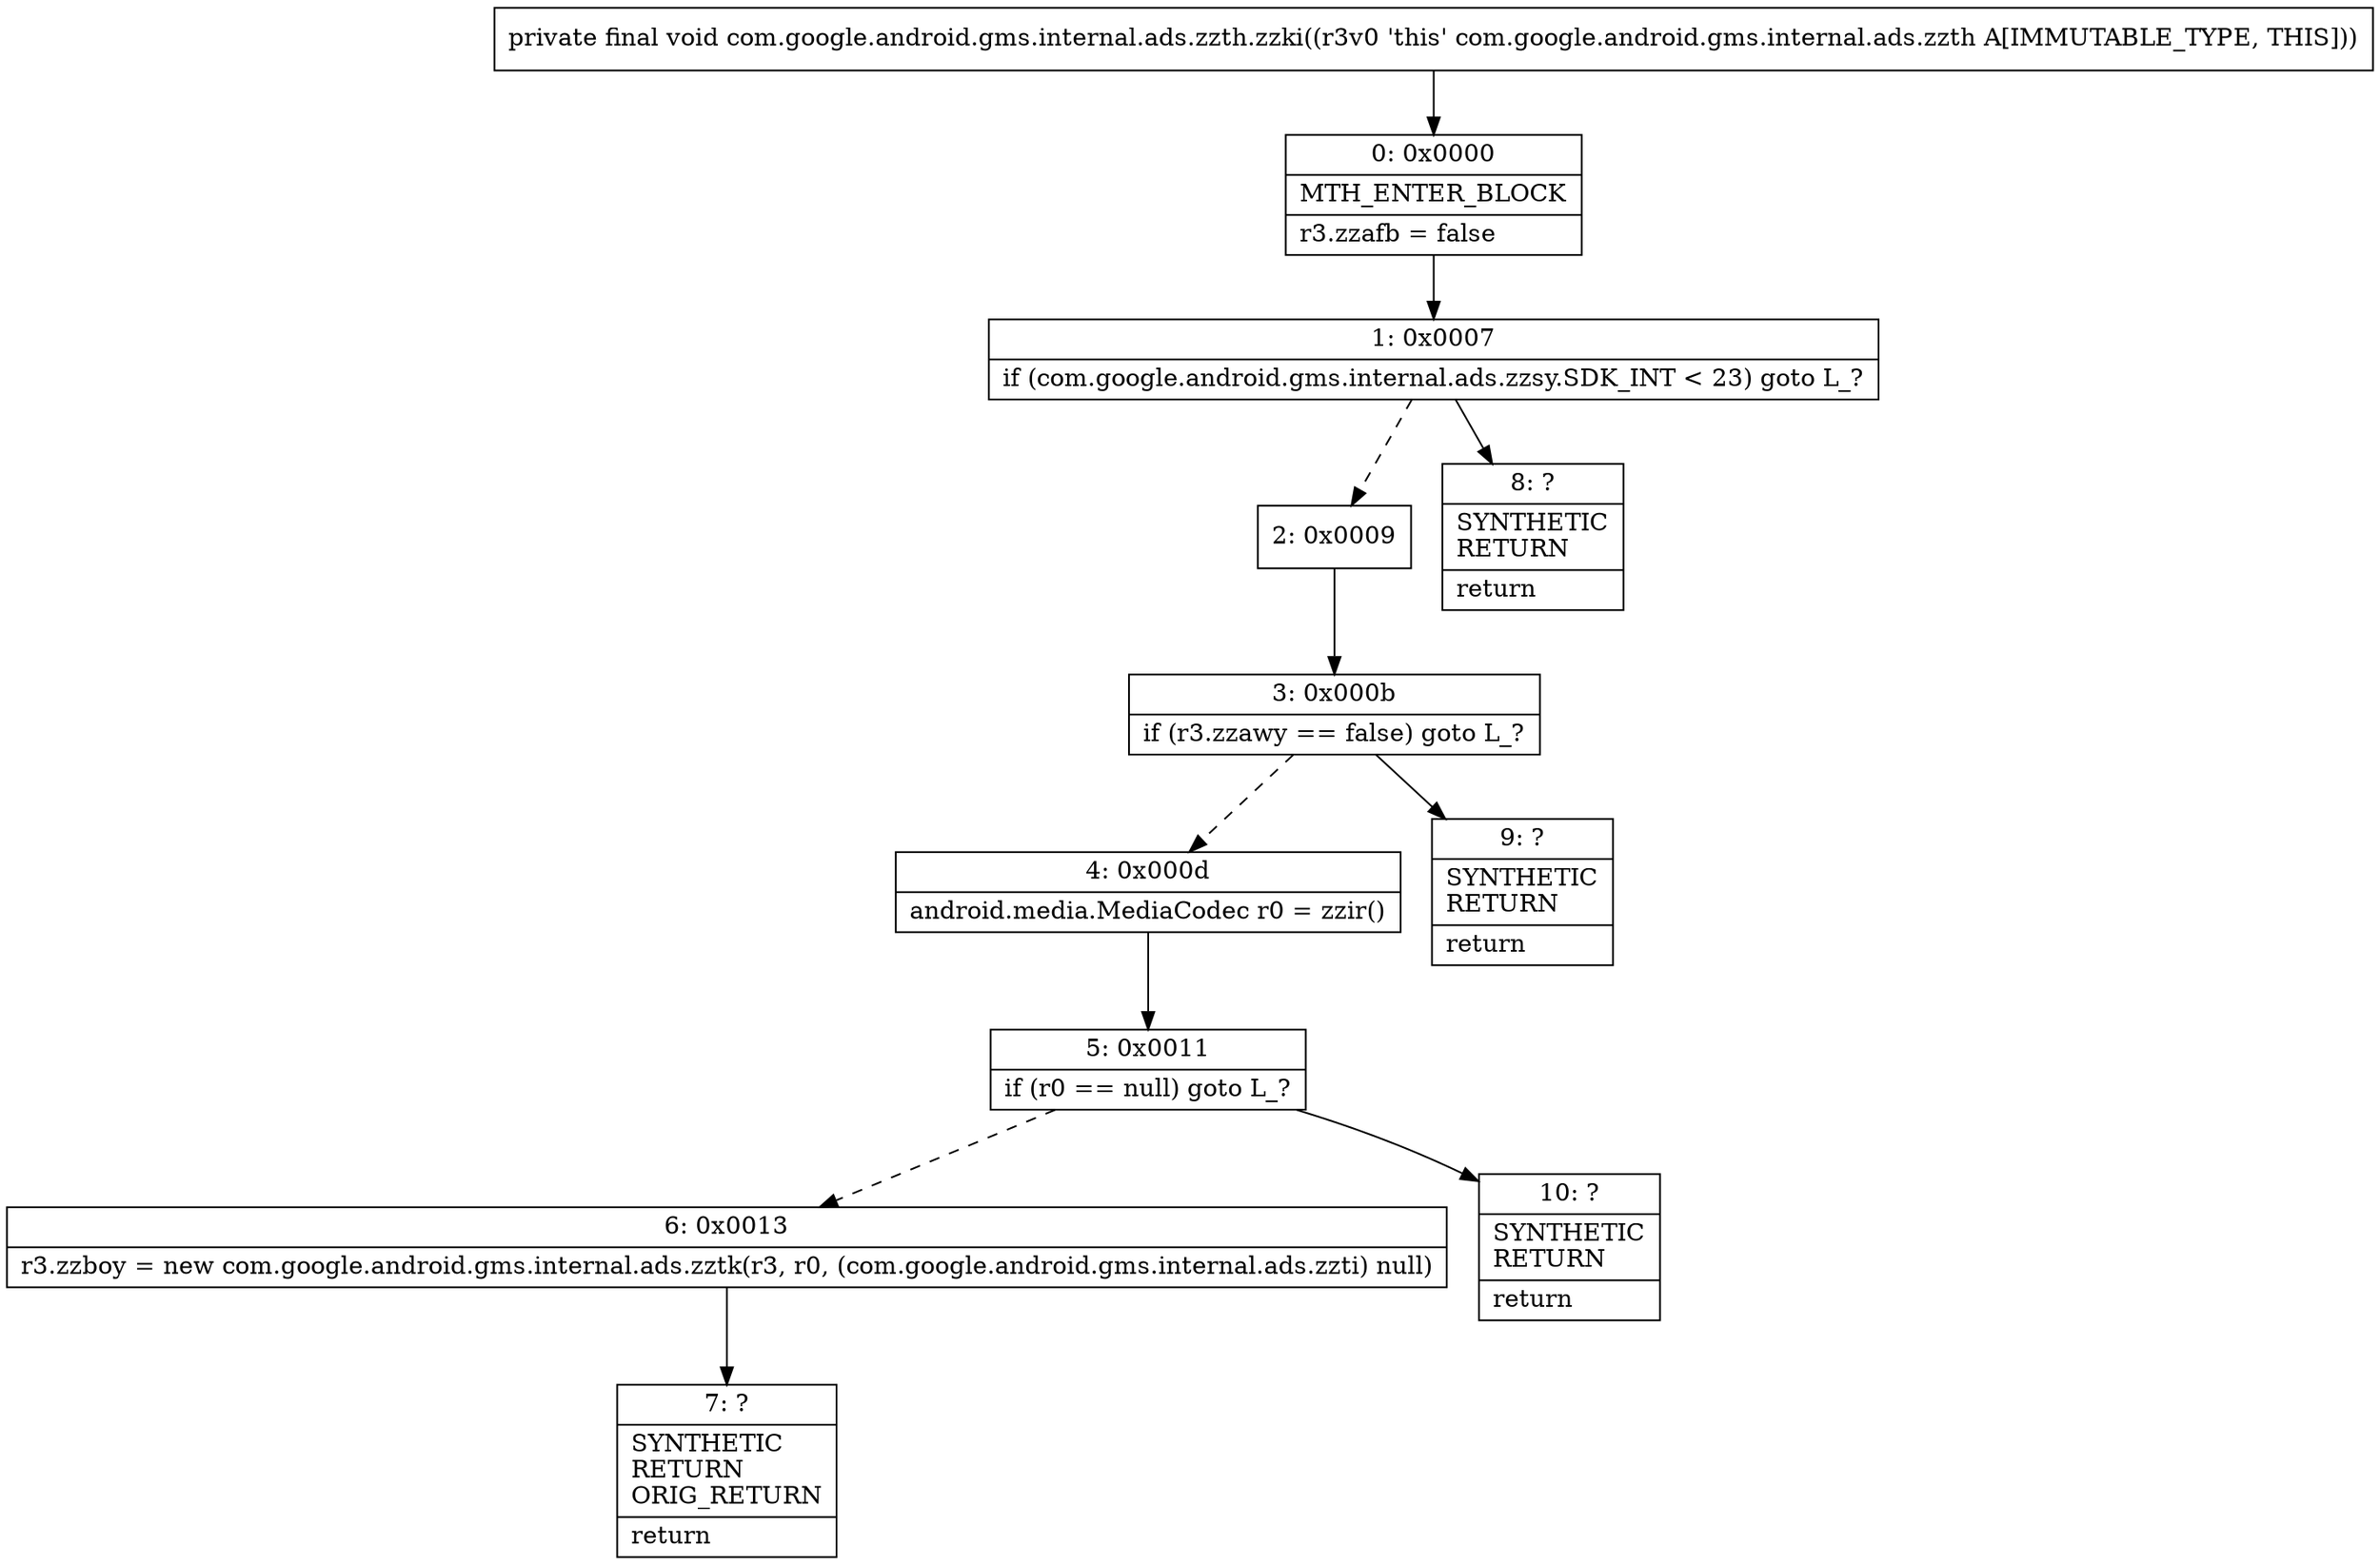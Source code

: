 digraph "CFG forcom.google.android.gms.internal.ads.zzth.zzki()V" {
Node_0 [shape=record,label="{0\:\ 0x0000|MTH_ENTER_BLOCK\l|r3.zzafb = false\l}"];
Node_1 [shape=record,label="{1\:\ 0x0007|if (com.google.android.gms.internal.ads.zzsy.SDK_INT \< 23) goto L_?\l}"];
Node_2 [shape=record,label="{2\:\ 0x0009}"];
Node_3 [shape=record,label="{3\:\ 0x000b|if (r3.zzawy == false) goto L_?\l}"];
Node_4 [shape=record,label="{4\:\ 0x000d|android.media.MediaCodec r0 = zzir()\l}"];
Node_5 [shape=record,label="{5\:\ 0x0011|if (r0 == null) goto L_?\l}"];
Node_6 [shape=record,label="{6\:\ 0x0013|r3.zzboy = new com.google.android.gms.internal.ads.zztk(r3, r0, (com.google.android.gms.internal.ads.zzti) null)\l}"];
Node_7 [shape=record,label="{7\:\ ?|SYNTHETIC\lRETURN\lORIG_RETURN\l|return\l}"];
Node_8 [shape=record,label="{8\:\ ?|SYNTHETIC\lRETURN\l|return\l}"];
Node_9 [shape=record,label="{9\:\ ?|SYNTHETIC\lRETURN\l|return\l}"];
Node_10 [shape=record,label="{10\:\ ?|SYNTHETIC\lRETURN\l|return\l}"];
MethodNode[shape=record,label="{private final void com.google.android.gms.internal.ads.zzth.zzki((r3v0 'this' com.google.android.gms.internal.ads.zzth A[IMMUTABLE_TYPE, THIS])) }"];
MethodNode -> Node_0;
Node_0 -> Node_1;
Node_1 -> Node_2[style=dashed];
Node_1 -> Node_8;
Node_2 -> Node_3;
Node_3 -> Node_4[style=dashed];
Node_3 -> Node_9;
Node_4 -> Node_5;
Node_5 -> Node_6[style=dashed];
Node_5 -> Node_10;
Node_6 -> Node_7;
}

